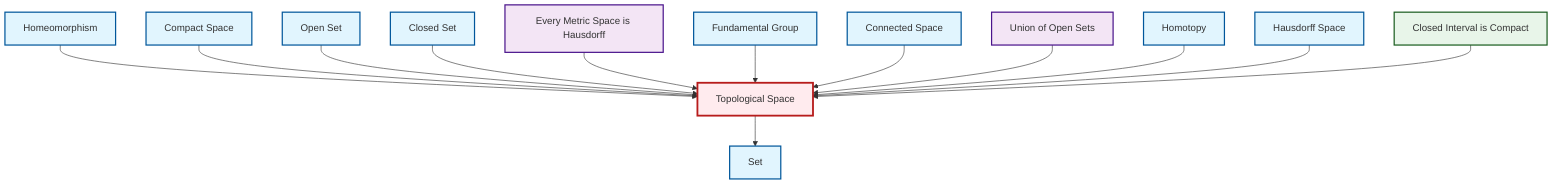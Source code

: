 graph TD
    classDef definition fill:#e1f5fe,stroke:#01579b,stroke-width:2px
    classDef theorem fill:#f3e5f5,stroke:#4a148c,stroke-width:2px
    classDef axiom fill:#fff3e0,stroke:#e65100,stroke-width:2px
    classDef example fill:#e8f5e9,stroke:#1b5e20,stroke-width:2px
    classDef current fill:#ffebee,stroke:#b71c1c,stroke-width:3px
    def-open-set["Open Set"]:::definition
    def-connected["Connected Space"]:::definition
    def-topological-space["Topological Space"]:::definition
    def-compact["Compact Space"]:::definition
    thm-union-open-sets["Union of Open Sets"]:::theorem
    def-hausdorff["Hausdorff Space"]:::definition
    def-homotopy["Homotopy"]:::definition
    def-fundamental-group["Fundamental Group"]:::definition
    thm-metric-hausdorff["Every Metric Space is Hausdorff"]:::theorem
    def-set["Set"]:::definition
    def-closed-set["Closed Set"]:::definition
    def-homeomorphism["Homeomorphism"]:::definition
    ex-closed-interval-compact["Closed Interval is Compact"]:::example
    def-homeomorphism --> def-topological-space
    def-compact --> def-topological-space
    def-open-set --> def-topological-space
    def-topological-space --> def-set
    def-closed-set --> def-topological-space
    thm-metric-hausdorff --> def-topological-space
    def-fundamental-group --> def-topological-space
    def-connected --> def-topological-space
    thm-union-open-sets --> def-topological-space
    def-homotopy --> def-topological-space
    def-hausdorff --> def-topological-space
    ex-closed-interval-compact --> def-topological-space
    class def-topological-space current